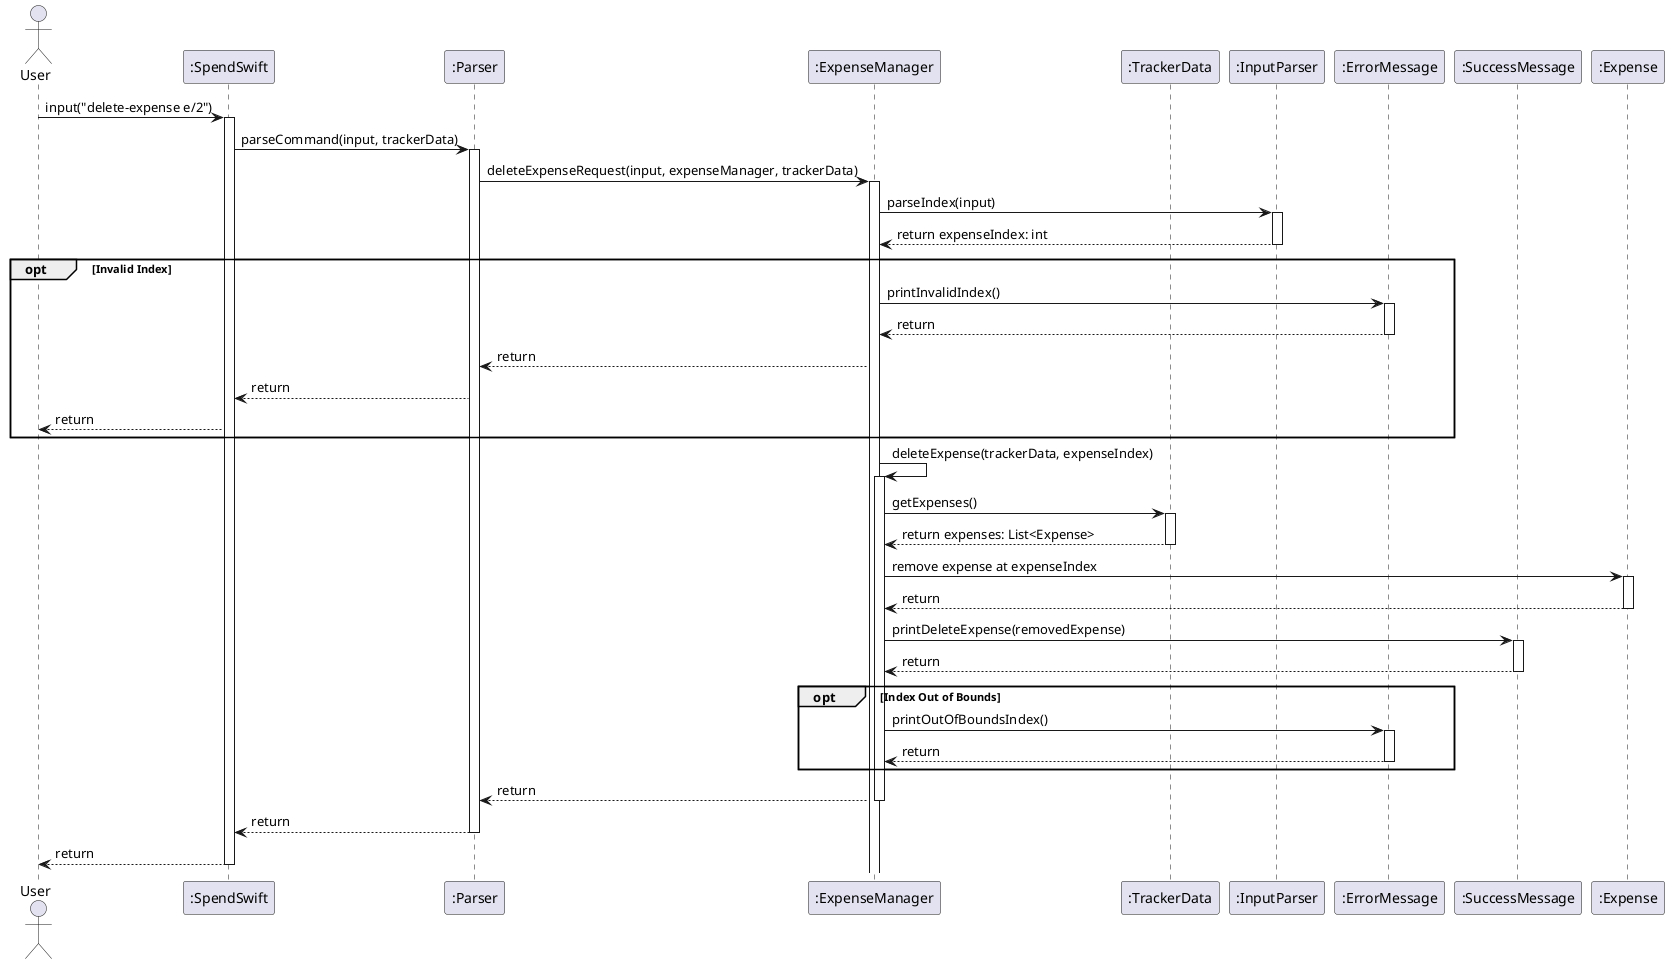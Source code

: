 @startuml
actor User
participant ":SpendSwift" as SpendSwift
participant ":Parser" as Parser
participant ":ExpenseManager" as ExpenseManager
participant ":TrackerData" as TrackerData
participant ":InputParser" as InputParser
participant ":ErrorMessage" as ErrorMessage
participant ":SuccessMessage" as SuccessMessage
participant ":Expense" as Expense

User -> SpendSwift : input("delete-expense e/2")
activate SpendSwift
SpendSwift -> Parser : parseCommand(input, trackerData)

activate Parser
Parser -> ExpenseManager : deleteExpenseRequest(input, expenseManager, trackerData)

activate ExpenseManager
ExpenseManager -> InputParser : parseIndex(input)
activate InputParser
InputParser --> ExpenseManager : return expenseIndex: int
deactivate InputParser

opt Invalid Index
    ExpenseManager -> ErrorMessage : printInvalidIndex()
    activate ErrorMessage
    ErrorMessage --> ExpenseManager : return
    deactivate ErrorMessage
    ExpenseManager --> Parser : return
    Parser --> SpendSwift : return
    SpendSwift --> User : return
end

ExpenseManager -> ExpenseManager : deleteExpense(trackerData, expenseIndex)

activate ExpenseManager
ExpenseManager -> TrackerData : getExpenses()
activate TrackerData
TrackerData --> ExpenseManager : return expenses: List<Expense>
deactivate TrackerData

ExpenseManager -> Expense : remove expense at expenseIndex
activate Expense
Expense --> ExpenseManager : return
deactivate Expense

ExpenseManager -> SuccessMessage : printDeleteExpense(removedExpense)
activate SuccessMessage
SuccessMessage --> ExpenseManager : return
deactivate SuccessMessage

opt Index Out of Bounds
    ExpenseManager -> ErrorMessage : printOutOfBoundsIndex()
    activate ErrorMessage
    ErrorMessage --> ExpenseManager : return
    deactivate ErrorMessage
end

ExpenseManager --> Parser : return
deactivate ExpenseManager
Parser --> SpendSwift : return
deactivate Parser
SpendSwift --> User : return
deactivate SpendSwift

@enduml
